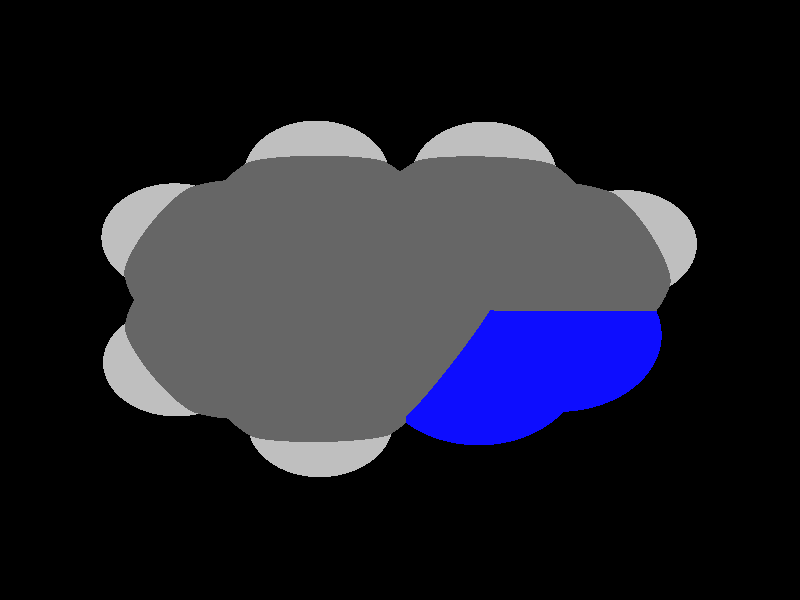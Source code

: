 global_settings {
	ambient_light rgb <0.200000002980232, 0.200000002980232, 0.200000002980232>
	max_trace_level 15
}

background { color rgb <0,0,0> }

camera {
	perspective
	location <0, 0, 16.6462347949874>
	angle 40
	up <0, 1, 0>
	right <1, 0, 0> * 1
	direction <0, 0, -1> }

light_source {
	<28.8351815816016, 25.2307830782558, 36.0439764399049>
	color rgb <1, 1, 1>
	fade_distance 72.0879528798099
	fade_power 0
	spotlight
	area_light <20, 0, 0>, <0, 0, 20>, 20, 20
	circular
	orient
	point_at <-28.8351815816016, -25.2307830782558, -36.0439764399049>
}

light_source {
	<-28.8351815816016, 25.2307830782558, -18.0219882199525>
	color rgb <0.300000011920929, 0.300000011920929, 0.300000011920929> shadowless
	fade_distance 72.0879528798099
	fade_power 0
	parallel
	point_at <28.8351815816016, -25.2307830782558, 18.0219882199525>
}

#default {
	finish {ambient 0.5 diffuse 1 specular 0.2 roughness .01 metallic 1}
}

union {
cylinder {
	<1.11772317027527, -1.26304817339311, -0.000107967984337006>, 	<1.71660992876566, -0.929865311053365, -0.000120918820419656>, 0.075
	pigment { rgbt <0.0500000007450581, 0.0500000007450581, 1, 0> }
}
cylinder {
	<1.22711022029106, -1.45966829771464, -0.000108760220111211>, 	<1.82599697878146, -1.1264854353749, -0.000121711056193861>, 0.075
	pigment { rgbt <0.0500000007450581, 0.0500000007450581, 1, 0> }
}
cylinder {
	<1.71660992876566, -0.929865311053365, -0.000120918820419656>, 	<2.31549668725606, -0.596682448713625, -0.000133869656502307>, 0.075
	pigment { rgbt <0.0500000007450581, 0.0500000007450581, 1, 0> }
}
cylinder {
	<1.82599697878146, -1.1264854353749, -0.000121711056193861>, 	<2.42488373727185, -0.793302573035158, -0.000134661892276511>, 0.075
	pigment { rgbt <0.0500000007450581, 0.0500000007450581, 1, 0> }
}
cylinder {
	<2.37019021226396, -0.694992510874391, -0.000134265774389415>, 	<2.37387558223158, -0.0366459171040699, -0.000138353878186766>, 0.075
	pigment { rgbt <0.0500000007450581, 0.0500000007450581, 1, 0> }
}
cylinder {
	<2.37387558223158, -0.0366459171040699, -0.000138353878186766>, 	<2.37771209360561, 0.648700253630477, -0.000142609639983958>, 0.075
	pigment { rgbt <0.400000005960464, 0.400000005960464, 0.400000005960464, 0> }
}
cylinder {
	<2.31704521981308, 0.5539596582059, -0.000140924771078597>, 	<1.73627734905562, 0.925852730801681, -0.000132612434645383>, 0.075
	pigment { rgbt <0.400000005960464, 0.400000005960464, 0.400000005960464, 0> }
}
cylinder {
	<2.43837896739813, 0.743440849055055, -0.000144294508889306>, 	<1.85761109664067, 1.11533392165084, -0.000135982172456091>, 0.075
	pigment { rgbt <0.400000005960464, 0.400000005960464, 0.400000005960464, 0> }
}
cylinder {
	<1.73627734905562, 0.925852730801681, -0.000132612434645383>, 	<1.15550947829816, 1.29774580339746, -0.000124300098212168>, 0.075
	pigment { rgbt <0.400000005960464, 0.400000005960464, 0.400000005960464, 0> }
}
cylinder {
	<1.85761109664067, 1.11533392165084, -0.000135982172456091>, 	<1.2768432258832, 1.48722699424662, -0.000127669836022876>, 0.075
	pigment { rgbt <0.400000005960464, 0.400000005960464, 0.400000005960464, 0> }
}
cylinder {
	<1.21617635209068, 1.39248639882204, -0.000125984967117529>, 	<0.604373534177082, 1.05519847753719, -0.000112774050344276>, 0.075
	pigment { rgbt <0.400000005960464, 0.400000005960464, 0.400000005960464, 0> }
}
cylinder {
	<0.604373534177082, 1.05519847753719, -0.000112774050344276>, 	<-0.00742928373651767, 0.717910556252341, -9.95631335710234e-05>, 0.075
	pigment { rgbt <0.400000005960464, 0.400000005960464, 0.400000005960464, 0> }
}
cylinder {
	<-0.0626835257073521, 0.619914542345402, -9.79570305780526e-05>, 	<-0.675324196217416, 0.965346917750267, -8.89011877572455e-05>, 0.075
	pigment { rgbt <0.400000005960464, 0.400000005960464, 0.400000005960464, 0> }
}
cylinder {
	<0.0478249582343168, 0.81590657015928, -0.00010116923656398>, 	<-0.564815712275747, 1.16133894556414, -9.21133937431734e-05>, 0.075
	pigment { rgbt <0.400000005960464, 0.400000005960464, 0.400000005960464, 0> }
}
cylinder {
	<-0.675324196217416, 0.965346917750267, -8.89011877572455e-05>, 	<-1.28796486672748, 1.31077929315513, -7.98453449364385e-05>, 0.075
	pigment { rgbt <0.400000005960464, 0.400000005960464, 0.400000005960464, 0> }
}
cylinder {
	<-0.564815712275747, 1.16133894556414, -9.21133937431734e-05>, 	<-1.17745638278581, 1.50677132096901, -8.30575509223663e-05>, 0.075
	pigment { rgbt <0.400000005960464, 0.400000005960464, 0.400000005960464, 0> }
}
cylinder {
	<-1.23271062475665, 1.40877530706207, -8.14514479294093e-05>, 	<-1.83510114043776, 1.05810523176248, -6.83254428175568e-05>, 0.075
	pigment { rgbt <0.400000005960464, 0.400000005960464, 0.400000005960464, 0> }
}
cylinder {
	<-1.83510114043776, 1.05810523176248, -6.83254428175568e-05>, 	<-2.43749165611887, 0.707435156462886, -5.51994377057042e-05>, 0.075
	pigment { rgbt <0.400000005960464, 0.400000005960464, 0.400000005960464, 0> }
}
cylinder {
	<-2.32499640518171, 0.708468845175493, -5.72563313766972e-05>, 	<-2.31860824275227, 0.0132518826041922, -5.31218468446156e-05>, 0.075
	pigment { rgbt <0.400000005960464, 0.400000005960464, 0.400000005960464, 0> }
}
cylinder {
	<-2.54998690705603, 0.706401467750279, -5.31425440346975e-05>, 	<-2.54359874462659, 0.0111845051789784, -4.9008059502616e-05>, 0.075
	pigment { rgbt <0.400000005960464, 0.400000005960464, 0.400000005960464, 0> }
}
cylinder {
	<-2.31860824275227, 0.0132518826041921, -5.31218468446156e-05>, 	<-2.31222008032284, -0.681965079967109, -4.89873623125341e-05>, 0.075
	pigment { rgbt <0.400000005960464, 0.400000005960464, 0.400000005960464, 0> }
}
cylinder {
	<-2.54359874462659, 0.0111845051789785, -4.9008059502616e-05>, 	<-2.53721058219716, -0.684032457392322, -4.48735749705344e-05>, 0.075
	pigment { rgbt <0.400000005960464, 0.400000005960464, 0.400000005960464, 0> }
}
cylinder {
	<-2.42471533126, -0.682998768679716, -4.69304686415411e-05>, 	<-1.81514782234257, -1.02471386851668, -5.59556722727086e-05>, 0.075
	pigment { rgbt <0.400000005960464, 0.400000005960464, 0.400000005960464, 0> }
}
cylinder {
	<-1.81514782234257, -1.02471386851668, -5.59556722727086e-05>, 	<-1.20558031342514, -1.36642896835365, -6.49808759038761e-05>, 0.075
	pigment { rgbt <0.400000005960464, 0.400000005960464, 0.400000005960464, 0> }
}
cylinder {
	<-1.26041018583565, -1.26819488520891, -6.45818082998672e-05>, 	<-0.653139710624962, -0.929243661623336, -7.77249661503854e-05>, 0.075
	pigment { rgbt <0.400000005960464, 0.400000005960464, 0.400000005960464, 0> }
}
cylinder {
	<-1.15075044101463, -1.46466305149839, -6.53799435078712e-05>, 	<-0.54347996580394, -1.12571182791282, -7.85231013583894e-05>, 0.075
	pigment { rgbt <0.400000005960464, 0.400000005960464, 0.400000005960464, 0> }
}
cylinder {
	<-0.653139710624962, -0.929243661623336, -7.77249661503854e-05>, 	<-0.0458692354142761, -0.59029243803776, -9.08681240009036e-05>, 0.075
	pigment { rgbt <0.400000005960464, 0.400000005960464, 0.400000005960464, 0> }
}
cylinder {
	<-0.54347996580394, -1.12571182791282, -7.85231013583894e-05>, 	<0.0637905094067453, -0.786760604327242, -9.16662592089076e-05>, 0.075
	pigment { rgbt <0.400000005960464, 0.400000005960464, 0.400000005960464, 0> }
}
cylinder {
	<1.17241669528316, -1.36135823555387, -0.000108364102224115>, 	<0.602375177996354, -1.03170073916018, -9.99873794412736e-05>, 0.075
	pigment { rgbt <0.0500000007450581, 0.0500000007450581, 1, 0> }
}
cylinder {
	<0.602375177996354, -1.03170073916018, -9.99873794412736e-05>, 	<0.00896063699623462, -0.688526521182501, -9.12671916049125e-05>, 0.075
	pigment { rgbt <0.400000005960464, 0.400000005960464, 0.400000005960464, 0> }
}
cylinder {
	<-0.00742928373651767, 0.717910556252341, -9.95631335710234e-05>, 	<0.000765676629858472, 0.01469201753492, -9.54151625879679e-05>, 0.075
	pigment { rgbt <0.400000005960464, 0.400000005960464, 0.400000005960464, 0> }
}
cylinder {
	<0.000765676629858472, 0.01469201753492, -9.54151625879679e-05>, 	<0.00896063699623462, -0.688526521182501, -9.12671916049125e-05>, 0.075
	pigment { rgbt <0.400000005960464, 0.400000005960464, 0.400000005960464, 0> }
}
cylinder {
	<2.37771209360561, 0.648700253630477, -0.000142609639983958>, 	<2.97740435535654, 0.932067749631454, -0.000155267857640793>, 0.075
	pigment { rgbt <0.400000005960464, 0.400000005960464, 0.400000005960464, 0> }
}
cylinder {
	<2.97740435535654, 0.932067749631454, -0.000155267857640793>, 	<3.35738959253721, 1.11161894954663, -0.000163288531151859>, 0.075
	pigment { rgbt <0.75, 0.75, 0.75, 0> }
}
cylinder {
	<1.21617635209068, 1.39248639882204, -0.000125984967117529>, 	<1.24758560897718, 2.05537692046958, -0.000130605366972722>, 0.075
	pigment { rgbt <0.400000005960464, 0.400000005960464, 0.400000005960464, 0> }
}
cylinder {
	<1.24758560897718, 2.05537692046958, -0.000130605366972722>, 	<1.26749387762162, 2.47553976082264, -0.000133533935512064>, 0.075
	pigment { rgbt <0.75, 0.75, 0.75, 0> }
}
cylinder {
	<-1.23271062475665, 1.40877530706207, -8.14514479294093e-05>, 	<-1.2460621261551, 2.07402955349436, -8.52753215794147e-05>, 0.075
	pigment { rgbt <0.400000005960464, 0.400000005960464, 0.400000005960464, 0> }
}
cylinder {
	<-1.2460621261551, 2.07402955349436, -8.52753215794147e-05>, 	<-1.25453765474134, 2.49633272483708, -8.77027152832074e-05>, 0.075
	pigment { rgbt <0.75, 0.75, 0.75, 0> }
}
cylinder {
	<-2.43749165611887, 0.707435156462886, -5.51994377057042e-05>, 	<-3.01566705545666, 1.03620310694799, -4.6668311903363e-05>, 0.075
	pigment { rgbt <0.400000005960464, 0.400000005960464, 0.400000005960464, 0> }
}
cylinder {
	<-3.01566705545666, 1.03620310694799, -4.6668311903363e-05>, 	<-3.38260519876478, 1.24485518980795, -4.12540458072537e-05>, 0.075
	pigment { rgbt <0.75, 0.75, 0.75, 0> }
}
cylinder {
	<-2.42471533126, -0.682998768679716, -4.69304686415411e-05>, 	<-2.99600911944221, -1.02347522374207, -3.44314964475169e-05>, 0.075
	pigment { rgbt <0.400000005960464, 0.400000005960464, 0.400000005960464, 0> }
}
cylinder {
	<-2.99600911944221, -1.02347522374207, -3.44314964475169e-05>, 	<-3.35856231668052, -1.23954763678195, -2.64994264252697e-05>, 0.075
	pigment { rgbt <0.75, 0.75, 0.75, 0> }
}
cylinder {
	<-1.20558031342514, -1.36642896835365, -6.49808759038761e-05>, 	<-1.20194031693537, -2.03168804162585, -6.09798809265126e-05>, 0.075
	pigment { rgbt <0.400000005960464, 0.400000005960464, 0.400000005960464, 0> }
}
cylinder {
	<-1.20194031693537, -2.03168804162585, -6.09798809265126e-05>, 	<-1.19962988653879, -2.45395075226711, -5.84403124301468e-05>, 0.075
	pigment { rgbt <0.75, 0.75, 0.75, 0> }
}
sphere {
	<1.17241669528316, -1.36135823555387, -0.000108364102224115>, 0.3834
	pigment { rgbt <0.0500000007450581, 0.0500000007450581, 1,0> }
}
sphere {
	<2.37019021226396, -0.694992510874391, -0.000134265774389415>, 0.3834
	pigment { rgbt <0.0500000007450581, 0.0500000007450581, 1,0> }
}
sphere {
	<2.37771209360561, 0.648700253630477, -0.000142609639983958>, 0.4104
	pigment { rgbt <0.400000005960464, 0.400000005960464, 0.400000005960464,0> }
}
sphere {
	<1.21617635209068, 1.39248639882204, -0.000125984967117529>, 0.4104
	pigment { rgbt <0.400000005960464, 0.400000005960464, 0.400000005960464,0> }
}
sphere {
	<-0.00742928373651767, 0.717910556252341, -9.95631335710234e-05>, 0.4104
	pigment { rgbt <0.400000005960464, 0.400000005960464, 0.400000005960464,0> }
}
sphere {
	<-1.23271062475665, 1.40877530706207, -8.14514479294093e-05>, 0.4104
	pigment { rgbt <0.400000005960464, 0.400000005960464, 0.400000005960464,0> }
}
sphere {
	<-2.43749165611887, 0.707435156462886, -5.51994377057042e-05>, 0.4104
	pigment { rgbt <0.400000005960464, 0.400000005960464, 0.400000005960464,0> }
}
sphere {
	<-2.42471533126, -0.682998768679716, -4.69304686415411e-05>, 0.4104
	pigment { rgbt <0.400000005960464, 0.400000005960464, 0.400000005960464,0> }
}
sphere {
	<-1.20558031342514, -1.36642896835365, -6.49808759038761e-05>, 0.4104
	pigment { rgbt <0.400000005960464, 0.400000005960464, 0.400000005960464,0> }
}
sphere {
	<0.00896063699623462, -0.688526521182501, -9.12671916049125e-05>, 0.4104
	pigment { rgbt <0.400000005960464, 0.400000005960464, 0.400000005960464,0> }
}
sphere {
	<3.35738959253721, 1.11161894954663, -0.000163288531151859>, 0.1674
	pigment { rgbt <0.75, 0.75, 0.75,0> }
}
sphere {
	<1.26749387762162, 2.47553976082264, -0.000133533935512064>, 0.1674
	pigment { rgbt <0.75, 0.75, 0.75,0> }
}
sphere {
	<-1.25453765474134, 2.49633272483708, -8.77027152832074e-05>, 0.1674
	pigment { rgbt <0.75, 0.75, 0.75,0> }
}
sphere {
	<-3.38260519876478, 1.24485518980795, -4.12540458072537e-05>, 0.1674
	pigment { rgbt <0.75, 0.75, 0.75,0> }
}
sphere {
	<-3.35856231668052, -1.23954763678195, -2.64994264252697e-05>, 0.1674
	pigment { rgbt <0.75, 0.75, 0.75,0> }
}
sphere {
	<-1.19962988653879, -2.45395075226711, -5.84403124301468e-05>, 0.1674
	pigment { rgbt <0.75, 0.75, 0.75,0> }
}
}
merge {
}
union {
}
merge {
sphere {
	<1.17241669528316, -1.36135823555387, -0.000108364102224115>, 1.549845
	pigment { rgbt <0, 0, 0,0> }
}
sphere {
	<2.37019021226396, -0.694992510874391, -0.000134265774389415>, 1.549845
	pigment { rgbt <0, 0, 0,0> }
}
sphere {
	<2.37771209360561, 0.648700253630477, -0.000142609639983958>, 1.69983
	pigment { rgbt <0, 0, 0,0> }
}
sphere {
	<1.21617635209068, 1.39248639882204, -0.000125984967117529>, 1.69983
	pigment { rgbt <0, 0, 0,0> }
}
sphere {
	<-0.00742928373651767, 0.717910556252341, -9.95631335710234e-05>, 1.69983
	pigment { rgbt <0, 0, 0,0> }
}
sphere {
	<-1.23271062475665, 1.40877530706207, -8.14514479294093e-05>, 1.69983
	pigment { rgbt <0, 0, 0,0> }
}
sphere {
	<-2.43749165611887, 0.707435156462886, -5.51994377057042e-05>, 1.69983
	pigment { rgbt <0, 0, 0,0> }
}
sphere {
	<-2.42471533126, -0.682998768679716, -4.69304686415411e-05>, 1.69983
	pigment { rgbt <0, 0, 0,0> }
}
sphere {
	<-1.20558031342514, -1.36642896835365, -6.49808759038761e-05>, 1.69983
	pigment { rgbt <0, 0, 0,0> }
}
sphere {
	<0.00896063699623462, -0.688526521182501, -9.12671916049125e-05>, 1.69983
	pigment { rgbt <0, 0, 0,0> }
}
sphere {
	<3.35738959253721, 1.11161894954663, -0.000163288531151859>, 1.09989
	pigment { rgbt <0, 0, 0,0> }
}
sphere {
	<1.26749387762162, 2.47553976082264, -0.000133533935512064>, 1.09989
	pigment { rgbt <0, 0, 0,0> }
}
sphere {
	<-1.25453765474134, 2.49633272483708, -8.77027152832074e-05>, 1.09989
	pigment { rgbt <0, 0, 0,0> }
}
sphere {
	<-3.38260519876478, 1.24485518980795, -4.12540458072537e-05>, 1.09989
	pigment { rgbt <0, 0, 0,0> }
}
sphere {
	<-3.35856231668052, -1.23954763678195, -2.64994264252697e-05>, 1.09989
	pigment { rgbt <0, 0, 0,0> }
}
sphere {
	<-1.19962988653879, -2.45395075226711, -5.84403124301468e-05>, 1.09989
	pigment { rgbt <0, 0, 0,0> }
}
sphere {
	<1.17241669528316, -1.36135823555387, -0.000108364102224115>, 1.55
	pigment { rgbt <0.0500000007450581, 0.0500000007450581, 1,0.350000023841858> }
}
sphere {
	<2.37019021226396, -0.694992510874391, -0.000134265774389415>, 1.55
	pigment { rgbt <0.0500000007450581, 0.0500000007450581, 1,0.350000023841858> }
}
sphere {
	<2.37771209360561, 0.648700253630477, -0.000142609639983958>, 1.7
	pigment { rgbt <0.400000005960464, 0.400000005960464, 0.400000005960464,0.350000023841858> }
}
sphere {
	<1.21617635209068, 1.39248639882204, -0.000125984967117529>, 1.7
	pigment { rgbt <0.400000005960464, 0.400000005960464, 0.400000005960464,0.350000023841858> }
}
sphere {
	<-0.00742928373651767, 0.717910556252341, -9.95631335710234e-05>, 1.7
	pigment { rgbt <0.400000005960464, 0.400000005960464, 0.400000005960464,0.350000023841858> }
}
sphere {
	<-1.23271062475665, 1.40877530706207, -8.14514479294093e-05>, 1.7
	pigment { rgbt <0.400000005960464, 0.400000005960464, 0.400000005960464,0.350000023841858> }
}
sphere {
	<-2.43749165611887, 0.707435156462886, -5.51994377057042e-05>, 1.7
	pigment { rgbt <0.400000005960464, 0.400000005960464, 0.400000005960464,0.350000023841858> }
}
sphere {
	<-2.42471533126, -0.682998768679716, -4.69304686415411e-05>, 1.7
	pigment { rgbt <0.400000005960464, 0.400000005960464, 0.400000005960464,0.350000023841858> }
}
sphere {
	<-1.20558031342514, -1.36642896835365, -6.49808759038761e-05>, 1.7
	pigment { rgbt <0.400000005960464, 0.400000005960464, 0.400000005960464,0.350000023841858> }
}
sphere {
	<0.00896063699623462, -0.688526521182501, -9.12671916049125e-05>, 1.7
	pigment { rgbt <0.400000005960464, 0.400000005960464, 0.400000005960464,0.350000023841858> }
}
sphere {
	<3.35738959253721, 1.11161894954663, -0.000163288531151859>, 1.1
	pigment { rgbt <0.75, 0.75, 0.75,0.350000023841858> }
}
sphere {
	<1.26749387762162, 2.47553976082264, -0.000133533935512064>, 1.1
	pigment { rgbt <0.75, 0.75, 0.75,0.350000023841858> }
}
sphere {
	<-1.25453765474134, 2.49633272483708, -8.77027152832074e-05>, 1.1
	pigment { rgbt <0.75, 0.75, 0.75,0.350000023841858> }
}
sphere {
	<-3.38260519876478, 1.24485518980795, -4.12540458072537e-05>, 1.1
	pigment { rgbt <0.75, 0.75, 0.75,0.350000023841858> }
}
sphere {
	<-3.35856231668052, -1.23954763678195, -2.64994264252697e-05>, 1.1
	pigment { rgbt <0.75, 0.75, 0.75,0.350000023841858> }
}
sphere {
	<-1.19962988653879, -2.45395075226711, -5.84403124301468e-05>, 1.1
	pigment { rgbt <0.75, 0.75, 0.75,0.350000023841858> }
}
}
